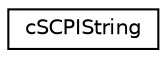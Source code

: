 digraph G
{
  edge [fontname="Helvetica",fontsize="10",labelfontname="Helvetica",labelfontsize="10"];
  node [fontname="Helvetica",fontsize="10",shape=record];
  rankdir="LR";
  Node1 [label="cSCPIString",height=0.2,width=0.4,color="black", fillcolor="white", style="filled",URL="$classc_s_c_p_i_string.html",tooltip="cSCPIString is a class to provide support for scpi conform command abreviations"];
}
